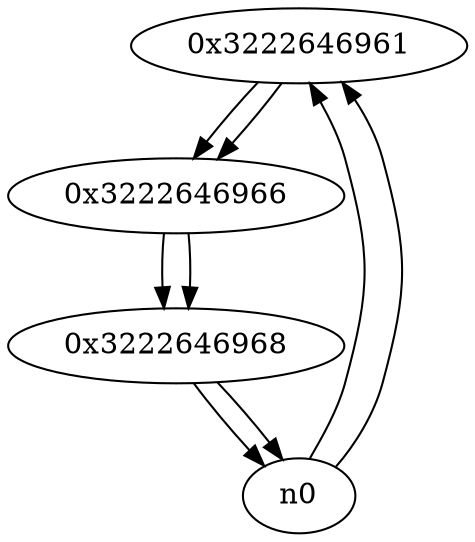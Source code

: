 digraph G{
/* nodes */
  n1 [label="0x3222646961"]
  n2 [label="0x3222646966"]
  n3 [label="0x3222646968"]
/* edges */
n1 -> n2;
n0 -> n1;
n0 -> n1;
n2 -> n3;
n1 -> n2;
n3 -> n0;
n3 -> n0;
n2 -> n3;
}
